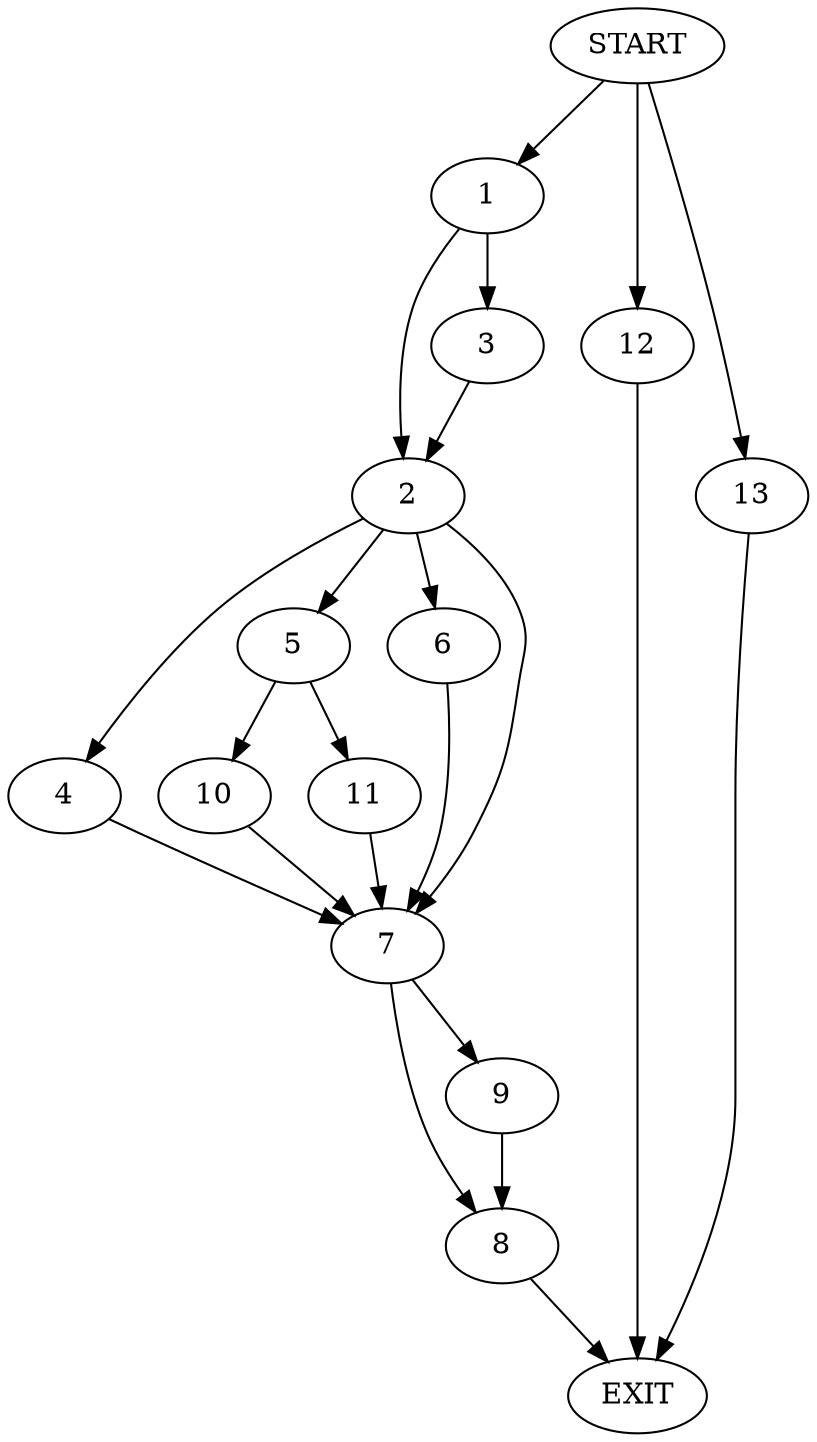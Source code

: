 digraph {
0 [label="START"]
14 [label="EXIT"]
0 -> 1
1 -> 2
1 -> 3
2 -> 4
2 -> 5
2 -> 6
2 -> 7
3 -> 2
7 -> 8
7 -> 9
5 -> 10
5 -> 11
4 -> 7
6 -> 7
10 -> 7
11 -> 7
9 -> 8
8 -> 14
0 -> 12
12 -> 14
0 -> 13
13 -> 14
}
